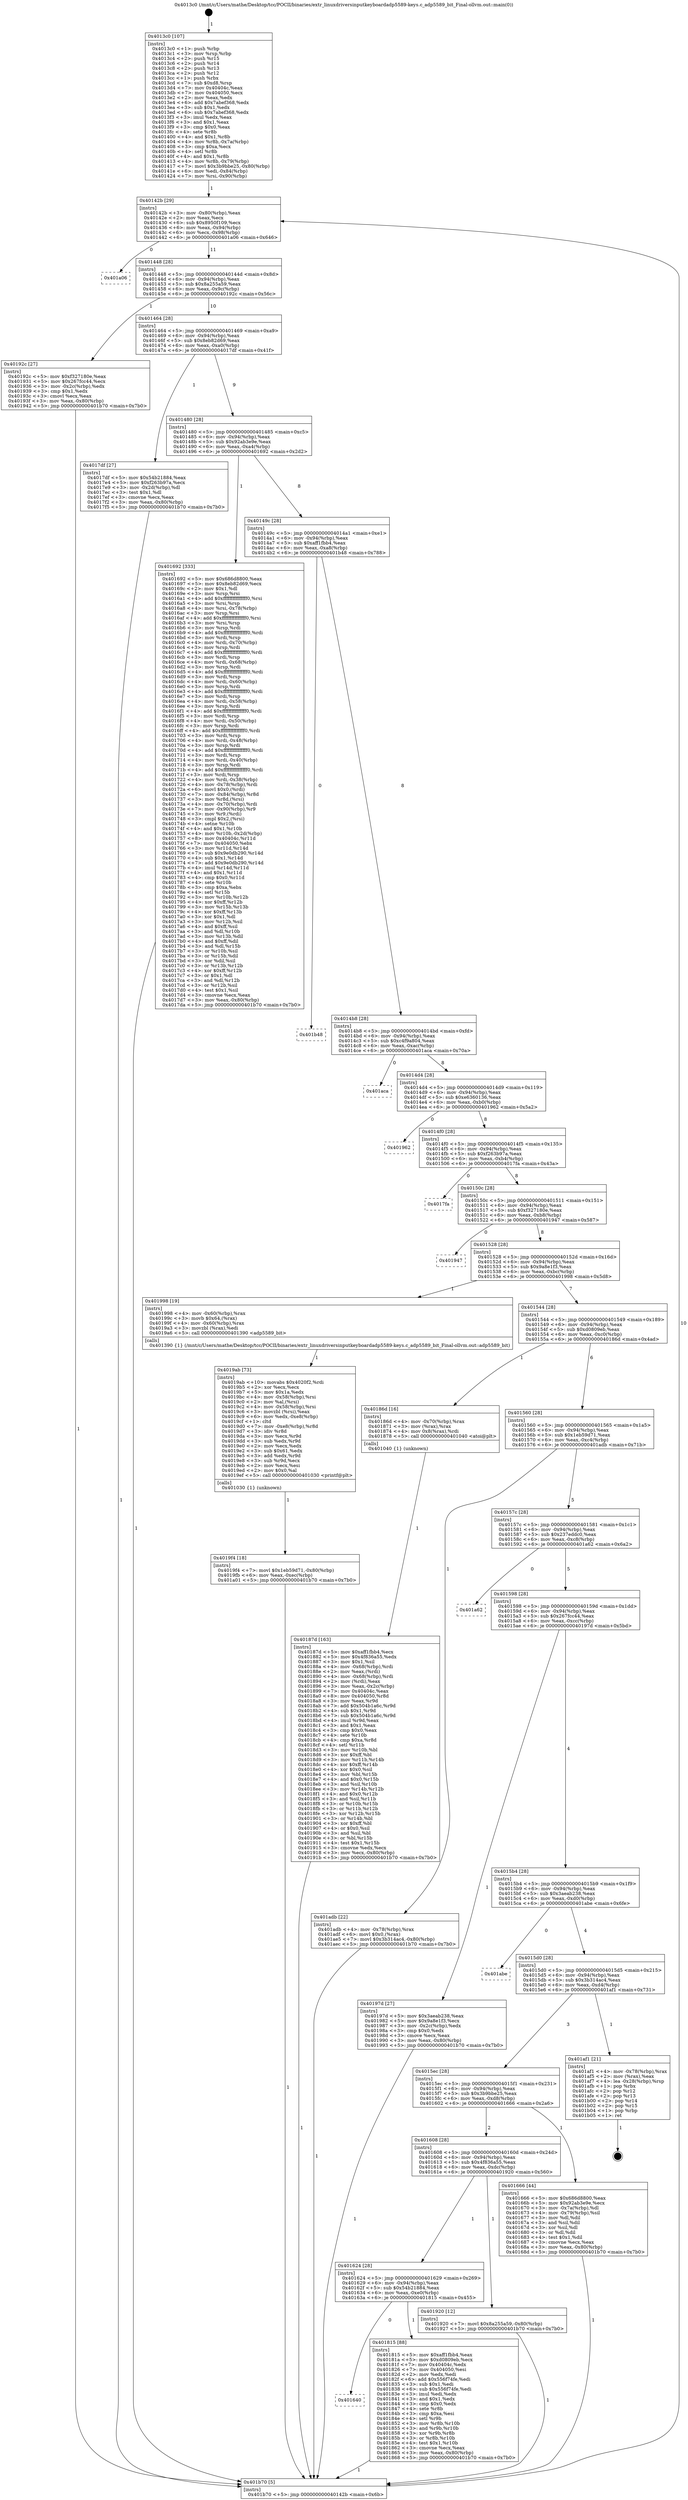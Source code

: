 digraph "0x4013c0" {
  label = "0x4013c0 (/mnt/c/Users/mathe/Desktop/tcc/POCII/binaries/extr_linuxdriversinputkeyboardadp5589-keys.c_adp5589_bit_Final-ollvm.out::main(0))"
  labelloc = "t"
  node[shape=record]

  Entry [label="",width=0.3,height=0.3,shape=circle,fillcolor=black,style=filled]
  "0x40142b" [label="{
     0x40142b [29]\l
     | [instrs]\l
     &nbsp;&nbsp;0x40142b \<+3\>: mov -0x80(%rbp),%eax\l
     &nbsp;&nbsp;0x40142e \<+2\>: mov %eax,%ecx\l
     &nbsp;&nbsp;0x401430 \<+6\>: sub $0x8950f109,%ecx\l
     &nbsp;&nbsp;0x401436 \<+6\>: mov %eax,-0x94(%rbp)\l
     &nbsp;&nbsp;0x40143c \<+6\>: mov %ecx,-0x98(%rbp)\l
     &nbsp;&nbsp;0x401442 \<+6\>: je 0000000000401a06 \<main+0x646\>\l
  }"]
  "0x401a06" [label="{
     0x401a06\l
  }", style=dashed]
  "0x401448" [label="{
     0x401448 [28]\l
     | [instrs]\l
     &nbsp;&nbsp;0x401448 \<+5\>: jmp 000000000040144d \<main+0x8d\>\l
     &nbsp;&nbsp;0x40144d \<+6\>: mov -0x94(%rbp),%eax\l
     &nbsp;&nbsp;0x401453 \<+5\>: sub $0x8a255a59,%eax\l
     &nbsp;&nbsp;0x401458 \<+6\>: mov %eax,-0x9c(%rbp)\l
     &nbsp;&nbsp;0x40145e \<+6\>: je 000000000040192c \<main+0x56c\>\l
  }"]
  Exit [label="",width=0.3,height=0.3,shape=circle,fillcolor=black,style=filled,peripheries=2]
  "0x40192c" [label="{
     0x40192c [27]\l
     | [instrs]\l
     &nbsp;&nbsp;0x40192c \<+5\>: mov $0xf327180e,%eax\l
     &nbsp;&nbsp;0x401931 \<+5\>: mov $0x267fcc44,%ecx\l
     &nbsp;&nbsp;0x401936 \<+3\>: mov -0x2c(%rbp),%edx\l
     &nbsp;&nbsp;0x401939 \<+3\>: cmp $0x1,%edx\l
     &nbsp;&nbsp;0x40193c \<+3\>: cmovl %ecx,%eax\l
     &nbsp;&nbsp;0x40193f \<+3\>: mov %eax,-0x80(%rbp)\l
     &nbsp;&nbsp;0x401942 \<+5\>: jmp 0000000000401b70 \<main+0x7b0\>\l
  }"]
  "0x401464" [label="{
     0x401464 [28]\l
     | [instrs]\l
     &nbsp;&nbsp;0x401464 \<+5\>: jmp 0000000000401469 \<main+0xa9\>\l
     &nbsp;&nbsp;0x401469 \<+6\>: mov -0x94(%rbp),%eax\l
     &nbsp;&nbsp;0x40146f \<+5\>: sub $0x8eb82d69,%eax\l
     &nbsp;&nbsp;0x401474 \<+6\>: mov %eax,-0xa0(%rbp)\l
     &nbsp;&nbsp;0x40147a \<+6\>: je 00000000004017df \<main+0x41f\>\l
  }"]
  "0x4019f4" [label="{
     0x4019f4 [18]\l
     | [instrs]\l
     &nbsp;&nbsp;0x4019f4 \<+7\>: movl $0x1eb59d71,-0x80(%rbp)\l
     &nbsp;&nbsp;0x4019fb \<+6\>: mov %eax,-0xec(%rbp)\l
     &nbsp;&nbsp;0x401a01 \<+5\>: jmp 0000000000401b70 \<main+0x7b0\>\l
  }"]
  "0x4017df" [label="{
     0x4017df [27]\l
     | [instrs]\l
     &nbsp;&nbsp;0x4017df \<+5\>: mov $0x54b21884,%eax\l
     &nbsp;&nbsp;0x4017e4 \<+5\>: mov $0xf263b97a,%ecx\l
     &nbsp;&nbsp;0x4017e9 \<+3\>: mov -0x2d(%rbp),%dl\l
     &nbsp;&nbsp;0x4017ec \<+3\>: test $0x1,%dl\l
     &nbsp;&nbsp;0x4017ef \<+3\>: cmovne %ecx,%eax\l
     &nbsp;&nbsp;0x4017f2 \<+3\>: mov %eax,-0x80(%rbp)\l
     &nbsp;&nbsp;0x4017f5 \<+5\>: jmp 0000000000401b70 \<main+0x7b0\>\l
  }"]
  "0x401480" [label="{
     0x401480 [28]\l
     | [instrs]\l
     &nbsp;&nbsp;0x401480 \<+5\>: jmp 0000000000401485 \<main+0xc5\>\l
     &nbsp;&nbsp;0x401485 \<+6\>: mov -0x94(%rbp),%eax\l
     &nbsp;&nbsp;0x40148b \<+5\>: sub $0x92ab3e9e,%eax\l
     &nbsp;&nbsp;0x401490 \<+6\>: mov %eax,-0xa4(%rbp)\l
     &nbsp;&nbsp;0x401496 \<+6\>: je 0000000000401692 \<main+0x2d2\>\l
  }"]
  "0x4019ab" [label="{
     0x4019ab [73]\l
     | [instrs]\l
     &nbsp;&nbsp;0x4019ab \<+10\>: movabs $0x4020f2,%rdi\l
     &nbsp;&nbsp;0x4019b5 \<+2\>: xor %ecx,%ecx\l
     &nbsp;&nbsp;0x4019b7 \<+5\>: mov $0x1a,%edx\l
     &nbsp;&nbsp;0x4019bc \<+4\>: mov -0x58(%rbp),%rsi\l
     &nbsp;&nbsp;0x4019c0 \<+2\>: mov %al,(%rsi)\l
     &nbsp;&nbsp;0x4019c2 \<+4\>: mov -0x58(%rbp),%rsi\l
     &nbsp;&nbsp;0x4019c6 \<+3\>: movzbl (%rsi),%eax\l
     &nbsp;&nbsp;0x4019c9 \<+6\>: mov %edx,-0xe8(%rbp)\l
     &nbsp;&nbsp;0x4019cf \<+1\>: cltd\l
     &nbsp;&nbsp;0x4019d0 \<+7\>: mov -0xe8(%rbp),%r8d\l
     &nbsp;&nbsp;0x4019d7 \<+3\>: idiv %r8d\l
     &nbsp;&nbsp;0x4019da \<+3\>: mov %ecx,%r9d\l
     &nbsp;&nbsp;0x4019dd \<+3\>: sub %edx,%r9d\l
     &nbsp;&nbsp;0x4019e0 \<+2\>: mov %ecx,%edx\l
     &nbsp;&nbsp;0x4019e2 \<+3\>: sub $0x61,%edx\l
     &nbsp;&nbsp;0x4019e5 \<+3\>: add %edx,%r9d\l
     &nbsp;&nbsp;0x4019e8 \<+3\>: sub %r9d,%ecx\l
     &nbsp;&nbsp;0x4019eb \<+2\>: mov %ecx,%esi\l
     &nbsp;&nbsp;0x4019ed \<+2\>: mov $0x0,%al\l
     &nbsp;&nbsp;0x4019ef \<+5\>: call 0000000000401030 \<printf@plt\>\l
     | [calls]\l
     &nbsp;&nbsp;0x401030 \{1\} (unknown)\l
  }"]
  "0x401692" [label="{
     0x401692 [333]\l
     | [instrs]\l
     &nbsp;&nbsp;0x401692 \<+5\>: mov $0x686d8800,%eax\l
     &nbsp;&nbsp;0x401697 \<+5\>: mov $0x8eb82d69,%ecx\l
     &nbsp;&nbsp;0x40169c \<+2\>: mov $0x1,%dl\l
     &nbsp;&nbsp;0x40169e \<+3\>: mov %rsp,%rsi\l
     &nbsp;&nbsp;0x4016a1 \<+4\>: add $0xfffffffffffffff0,%rsi\l
     &nbsp;&nbsp;0x4016a5 \<+3\>: mov %rsi,%rsp\l
     &nbsp;&nbsp;0x4016a8 \<+4\>: mov %rsi,-0x78(%rbp)\l
     &nbsp;&nbsp;0x4016ac \<+3\>: mov %rsp,%rsi\l
     &nbsp;&nbsp;0x4016af \<+4\>: add $0xfffffffffffffff0,%rsi\l
     &nbsp;&nbsp;0x4016b3 \<+3\>: mov %rsi,%rsp\l
     &nbsp;&nbsp;0x4016b6 \<+3\>: mov %rsp,%rdi\l
     &nbsp;&nbsp;0x4016b9 \<+4\>: add $0xfffffffffffffff0,%rdi\l
     &nbsp;&nbsp;0x4016bd \<+3\>: mov %rdi,%rsp\l
     &nbsp;&nbsp;0x4016c0 \<+4\>: mov %rdi,-0x70(%rbp)\l
     &nbsp;&nbsp;0x4016c4 \<+3\>: mov %rsp,%rdi\l
     &nbsp;&nbsp;0x4016c7 \<+4\>: add $0xfffffffffffffff0,%rdi\l
     &nbsp;&nbsp;0x4016cb \<+3\>: mov %rdi,%rsp\l
     &nbsp;&nbsp;0x4016ce \<+4\>: mov %rdi,-0x68(%rbp)\l
     &nbsp;&nbsp;0x4016d2 \<+3\>: mov %rsp,%rdi\l
     &nbsp;&nbsp;0x4016d5 \<+4\>: add $0xfffffffffffffff0,%rdi\l
     &nbsp;&nbsp;0x4016d9 \<+3\>: mov %rdi,%rsp\l
     &nbsp;&nbsp;0x4016dc \<+4\>: mov %rdi,-0x60(%rbp)\l
     &nbsp;&nbsp;0x4016e0 \<+3\>: mov %rsp,%rdi\l
     &nbsp;&nbsp;0x4016e3 \<+4\>: add $0xfffffffffffffff0,%rdi\l
     &nbsp;&nbsp;0x4016e7 \<+3\>: mov %rdi,%rsp\l
     &nbsp;&nbsp;0x4016ea \<+4\>: mov %rdi,-0x58(%rbp)\l
     &nbsp;&nbsp;0x4016ee \<+3\>: mov %rsp,%rdi\l
     &nbsp;&nbsp;0x4016f1 \<+4\>: add $0xfffffffffffffff0,%rdi\l
     &nbsp;&nbsp;0x4016f5 \<+3\>: mov %rdi,%rsp\l
     &nbsp;&nbsp;0x4016f8 \<+4\>: mov %rdi,-0x50(%rbp)\l
     &nbsp;&nbsp;0x4016fc \<+3\>: mov %rsp,%rdi\l
     &nbsp;&nbsp;0x4016ff \<+4\>: add $0xfffffffffffffff0,%rdi\l
     &nbsp;&nbsp;0x401703 \<+3\>: mov %rdi,%rsp\l
     &nbsp;&nbsp;0x401706 \<+4\>: mov %rdi,-0x48(%rbp)\l
     &nbsp;&nbsp;0x40170a \<+3\>: mov %rsp,%rdi\l
     &nbsp;&nbsp;0x40170d \<+4\>: add $0xfffffffffffffff0,%rdi\l
     &nbsp;&nbsp;0x401711 \<+3\>: mov %rdi,%rsp\l
     &nbsp;&nbsp;0x401714 \<+4\>: mov %rdi,-0x40(%rbp)\l
     &nbsp;&nbsp;0x401718 \<+3\>: mov %rsp,%rdi\l
     &nbsp;&nbsp;0x40171b \<+4\>: add $0xfffffffffffffff0,%rdi\l
     &nbsp;&nbsp;0x40171f \<+3\>: mov %rdi,%rsp\l
     &nbsp;&nbsp;0x401722 \<+4\>: mov %rdi,-0x38(%rbp)\l
     &nbsp;&nbsp;0x401726 \<+4\>: mov -0x78(%rbp),%rdi\l
     &nbsp;&nbsp;0x40172a \<+6\>: movl $0x0,(%rdi)\l
     &nbsp;&nbsp;0x401730 \<+7\>: mov -0x84(%rbp),%r8d\l
     &nbsp;&nbsp;0x401737 \<+3\>: mov %r8d,(%rsi)\l
     &nbsp;&nbsp;0x40173a \<+4\>: mov -0x70(%rbp),%rdi\l
     &nbsp;&nbsp;0x40173e \<+7\>: mov -0x90(%rbp),%r9\l
     &nbsp;&nbsp;0x401745 \<+3\>: mov %r9,(%rdi)\l
     &nbsp;&nbsp;0x401748 \<+3\>: cmpl $0x2,(%rsi)\l
     &nbsp;&nbsp;0x40174b \<+4\>: setne %r10b\l
     &nbsp;&nbsp;0x40174f \<+4\>: and $0x1,%r10b\l
     &nbsp;&nbsp;0x401753 \<+4\>: mov %r10b,-0x2d(%rbp)\l
     &nbsp;&nbsp;0x401757 \<+8\>: mov 0x40404c,%r11d\l
     &nbsp;&nbsp;0x40175f \<+7\>: mov 0x404050,%ebx\l
     &nbsp;&nbsp;0x401766 \<+3\>: mov %r11d,%r14d\l
     &nbsp;&nbsp;0x401769 \<+7\>: sub $0x9e0db290,%r14d\l
     &nbsp;&nbsp;0x401770 \<+4\>: sub $0x1,%r14d\l
     &nbsp;&nbsp;0x401774 \<+7\>: add $0x9e0db290,%r14d\l
     &nbsp;&nbsp;0x40177b \<+4\>: imul %r14d,%r11d\l
     &nbsp;&nbsp;0x40177f \<+4\>: and $0x1,%r11d\l
     &nbsp;&nbsp;0x401783 \<+4\>: cmp $0x0,%r11d\l
     &nbsp;&nbsp;0x401787 \<+4\>: sete %r10b\l
     &nbsp;&nbsp;0x40178b \<+3\>: cmp $0xa,%ebx\l
     &nbsp;&nbsp;0x40178e \<+4\>: setl %r15b\l
     &nbsp;&nbsp;0x401792 \<+3\>: mov %r10b,%r12b\l
     &nbsp;&nbsp;0x401795 \<+4\>: xor $0xff,%r12b\l
     &nbsp;&nbsp;0x401799 \<+3\>: mov %r15b,%r13b\l
     &nbsp;&nbsp;0x40179c \<+4\>: xor $0xff,%r13b\l
     &nbsp;&nbsp;0x4017a0 \<+3\>: xor $0x1,%dl\l
     &nbsp;&nbsp;0x4017a3 \<+3\>: mov %r12b,%sil\l
     &nbsp;&nbsp;0x4017a6 \<+4\>: and $0xff,%sil\l
     &nbsp;&nbsp;0x4017aa \<+3\>: and %dl,%r10b\l
     &nbsp;&nbsp;0x4017ad \<+3\>: mov %r13b,%dil\l
     &nbsp;&nbsp;0x4017b0 \<+4\>: and $0xff,%dil\l
     &nbsp;&nbsp;0x4017b4 \<+3\>: and %dl,%r15b\l
     &nbsp;&nbsp;0x4017b7 \<+3\>: or %r10b,%sil\l
     &nbsp;&nbsp;0x4017ba \<+3\>: or %r15b,%dil\l
     &nbsp;&nbsp;0x4017bd \<+3\>: xor %dil,%sil\l
     &nbsp;&nbsp;0x4017c0 \<+3\>: or %r13b,%r12b\l
     &nbsp;&nbsp;0x4017c3 \<+4\>: xor $0xff,%r12b\l
     &nbsp;&nbsp;0x4017c7 \<+3\>: or $0x1,%dl\l
     &nbsp;&nbsp;0x4017ca \<+3\>: and %dl,%r12b\l
     &nbsp;&nbsp;0x4017cd \<+3\>: or %r12b,%sil\l
     &nbsp;&nbsp;0x4017d0 \<+4\>: test $0x1,%sil\l
     &nbsp;&nbsp;0x4017d4 \<+3\>: cmovne %ecx,%eax\l
     &nbsp;&nbsp;0x4017d7 \<+3\>: mov %eax,-0x80(%rbp)\l
     &nbsp;&nbsp;0x4017da \<+5\>: jmp 0000000000401b70 \<main+0x7b0\>\l
  }"]
  "0x40149c" [label="{
     0x40149c [28]\l
     | [instrs]\l
     &nbsp;&nbsp;0x40149c \<+5\>: jmp 00000000004014a1 \<main+0xe1\>\l
     &nbsp;&nbsp;0x4014a1 \<+6\>: mov -0x94(%rbp),%eax\l
     &nbsp;&nbsp;0x4014a7 \<+5\>: sub $0xaff1fbb4,%eax\l
     &nbsp;&nbsp;0x4014ac \<+6\>: mov %eax,-0xa8(%rbp)\l
     &nbsp;&nbsp;0x4014b2 \<+6\>: je 0000000000401b48 \<main+0x788\>\l
  }"]
  "0x40187d" [label="{
     0x40187d [163]\l
     | [instrs]\l
     &nbsp;&nbsp;0x40187d \<+5\>: mov $0xaff1fbb4,%ecx\l
     &nbsp;&nbsp;0x401882 \<+5\>: mov $0x4f836a55,%edx\l
     &nbsp;&nbsp;0x401887 \<+3\>: mov $0x1,%sil\l
     &nbsp;&nbsp;0x40188a \<+4\>: mov -0x68(%rbp),%rdi\l
     &nbsp;&nbsp;0x40188e \<+2\>: mov %eax,(%rdi)\l
     &nbsp;&nbsp;0x401890 \<+4\>: mov -0x68(%rbp),%rdi\l
     &nbsp;&nbsp;0x401894 \<+2\>: mov (%rdi),%eax\l
     &nbsp;&nbsp;0x401896 \<+3\>: mov %eax,-0x2c(%rbp)\l
     &nbsp;&nbsp;0x401899 \<+7\>: mov 0x40404c,%eax\l
     &nbsp;&nbsp;0x4018a0 \<+8\>: mov 0x404050,%r8d\l
     &nbsp;&nbsp;0x4018a8 \<+3\>: mov %eax,%r9d\l
     &nbsp;&nbsp;0x4018ab \<+7\>: add $0x504b1a6c,%r9d\l
     &nbsp;&nbsp;0x4018b2 \<+4\>: sub $0x1,%r9d\l
     &nbsp;&nbsp;0x4018b6 \<+7\>: sub $0x504b1a6c,%r9d\l
     &nbsp;&nbsp;0x4018bd \<+4\>: imul %r9d,%eax\l
     &nbsp;&nbsp;0x4018c1 \<+3\>: and $0x1,%eax\l
     &nbsp;&nbsp;0x4018c4 \<+3\>: cmp $0x0,%eax\l
     &nbsp;&nbsp;0x4018c7 \<+4\>: sete %r10b\l
     &nbsp;&nbsp;0x4018cb \<+4\>: cmp $0xa,%r8d\l
     &nbsp;&nbsp;0x4018cf \<+4\>: setl %r11b\l
     &nbsp;&nbsp;0x4018d3 \<+3\>: mov %r10b,%bl\l
     &nbsp;&nbsp;0x4018d6 \<+3\>: xor $0xff,%bl\l
     &nbsp;&nbsp;0x4018d9 \<+3\>: mov %r11b,%r14b\l
     &nbsp;&nbsp;0x4018dc \<+4\>: xor $0xff,%r14b\l
     &nbsp;&nbsp;0x4018e0 \<+4\>: xor $0x0,%sil\l
     &nbsp;&nbsp;0x4018e4 \<+3\>: mov %bl,%r15b\l
     &nbsp;&nbsp;0x4018e7 \<+4\>: and $0x0,%r15b\l
     &nbsp;&nbsp;0x4018eb \<+3\>: and %sil,%r10b\l
     &nbsp;&nbsp;0x4018ee \<+3\>: mov %r14b,%r12b\l
     &nbsp;&nbsp;0x4018f1 \<+4\>: and $0x0,%r12b\l
     &nbsp;&nbsp;0x4018f5 \<+3\>: and %sil,%r11b\l
     &nbsp;&nbsp;0x4018f8 \<+3\>: or %r10b,%r15b\l
     &nbsp;&nbsp;0x4018fb \<+3\>: or %r11b,%r12b\l
     &nbsp;&nbsp;0x4018fe \<+3\>: xor %r12b,%r15b\l
     &nbsp;&nbsp;0x401901 \<+3\>: or %r14b,%bl\l
     &nbsp;&nbsp;0x401904 \<+3\>: xor $0xff,%bl\l
     &nbsp;&nbsp;0x401907 \<+4\>: or $0x0,%sil\l
     &nbsp;&nbsp;0x40190b \<+3\>: and %sil,%bl\l
     &nbsp;&nbsp;0x40190e \<+3\>: or %bl,%r15b\l
     &nbsp;&nbsp;0x401911 \<+4\>: test $0x1,%r15b\l
     &nbsp;&nbsp;0x401915 \<+3\>: cmovne %edx,%ecx\l
     &nbsp;&nbsp;0x401918 \<+3\>: mov %ecx,-0x80(%rbp)\l
     &nbsp;&nbsp;0x40191b \<+5\>: jmp 0000000000401b70 \<main+0x7b0\>\l
  }"]
  "0x401b48" [label="{
     0x401b48\l
  }", style=dashed]
  "0x4014b8" [label="{
     0x4014b8 [28]\l
     | [instrs]\l
     &nbsp;&nbsp;0x4014b8 \<+5\>: jmp 00000000004014bd \<main+0xfd\>\l
     &nbsp;&nbsp;0x4014bd \<+6\>: mov -0x94(%rbp),%eax\l
     &nbsp;&nbsp;0x4014c3 \<+5\>: sub $0xc4f9a804,%eax\l
     &nbsp;&nbsp;0x4014c8 \<+6\>: mov %eax,-0xac(%rbp)\l
     &nbsp;&nbsp;0x4014ce \<+6\>: je 0000000000401aca \<main+0x70a\>\l
  }"]
  "0x401640" [label="{
     0x401640\l
  }", style=dashed]
  "0x401aca" [label="{
     0x401aca\l
  }", style=dashed]
  "0x4014d4" [label="{
     0x4014d4 [28]\l
     | [instrs]\l
     &nbsp;&nbsp;0x4014d4 \<+5\>: jmp 00000000004014d9 \<main+0x119\>\l
     &nbsp;&nbsp;0x4014d9 \<+6\>: mov -0x94(%rbp),%eax\l
     &nbsp;&nbsp;0x4014df \<+5\>: sub $0xe6360136,%eax\l
     &nbsp;&nbsp;0x4014e4 \<+6\>: mov %eax,-0xb0(%rbp)\l
     &nbsp;&nbsp;0x4014ea \<+6\>: je 0000000000401962 \<main+0x5a2\>\l
  }"]
  "0x401815" [label="{
     0x401815 [88]\l
     | [instrs]\l
     &nbsp;&nbsp;0x401815 \<+5\>: mov $0xaff1fbb4,%eax\l
     &nbsp;&nbsp;0x40181a \<+5\>: mov $0xd0809eb,%ecx\l
     &nbsp;&nbsp;0x40181f \<+7\>: mov 0x40404c,%edx\l
     &nbsp;&nbsp;0x401826 \<+7\>: mov 0x404050,%esi\l
     &nbsp;&nbsp;0x40182d \<+2\>: mov %edx,%edi\l
     &nbsp;&nbsp;0x40182f \<+6\>: add $0x556f74fe,%edi\l
     &nbsp;&nbsp;0x401835 \<+3\>: sub $0x1,%edi\l
     &nbsp;&nbsp;0x401838 \<+6\>: sub $0x556f74fe,%edi\l
     &nbsp;&nbsp;0x40183e \<+3\>: imul %edi,%edx\l
     &nbsp;&nbsp;0x401841 \<+3\>: and $0x1,%edx\l
     &nbsp;&nbsp;0x401844 \<+3\>: cmp $0x0,%edx\l
     &nbsp;&nbsp;0x401847 \<+4\>: sete %r8b\l
     &nbsp;&nbsp;0x40184b \<+3\>: cmp $0xa,%esi\l
     &nbsp;&nbsp;0x40184e \<+4\>: setl %r9b\l
     &nbsp;&nbsp;0x401852 \<+3\>: mov %r8b,%r10b\l
     &nbsp;&nbsp;0x401855 \<+3\>: and %r9b,%r10b\l
     &nbsp;&nbsp;0x401858 \<+3\>: xor %r9b,%r8b\l
     &nbsp;&nbsp;0x40185b \<+3\>: or %r8b,%r10b\l
     &nbsp;&nbsp;0x40185e \<+4\>: test $0x1,%r10b\l
     &nbsp;&nbsp;0x401862 \<+3\>: cmovne %ecx,%eax\l
     &nbsp;&nbsp;0x401865 \<+3\>: mov %eax,-0x80(%rbp)\l
     &nbsp;&nbsp;0x401868 \<+5\>: jmp 0000000000401b70 \<main+0x7b0\>\l
  }"]
  "0x401962" [label="{
     0x401962\l
  }", style=dashed]
  "0x4014f0" [label="{
     0x4014f0 [28]\l
     | [instrs]\l
     &nbsp;&nbsp;0x4014f0 \<+5\>: jmp 00000000004014f5 \<main+0x135\>\l
     &nbsp;&nbsp;0x4014f5 \<+6\>: mov -0x94(%rbp),%eax\l
     &nbsp;&nbsp;0x4014fb \<+5\>: sub $0xf263b97a,%eax\l
     &nbsp;&nbsp;0x401500 \<+6\>: mov %eax,-0xb4(%rbp)\l
     &nbsp;&nbsp;0x401506 \<+6\>: je 00000000004017fa \<main+0x43a\>\l
  }"]
  "0x401624" [label="{
     0x401624 [28]\l
     | [instrs]\l
     &nbsp;&nbsp;0x401624 \<+5\>: jmp 0000000000401629 \<main+0x269\>\l
     &nbsp;&nbsp;0x401629 \<+6\>: mov -0x94(%rbp),%eax\l
     &nbsp;&nbsp;0x40162f \<+5\>: sub $0x54b21884,%eax\l
     &nbsp;&nbsp;0x401634 \<+6\>: mov %eax,-0xe0(%rbp)\l
     &nbsp;&nbsp;0x40163a \<+6\>: je 0000000000401815 \<main+0x455\>\l
  }"]
  "0x4017fa" [label="{
     0x4017fa\l
  }", style=dashed]
  "0x40150c" [label="{
     0x40150c [28]\l
     | [instrs]\l
     &nbsp;&nbsp;0x40150c \<+5\>: jmp 0000000000401511 \<main+0x151\>\l
     &nbsp;&nbsp;0x401511 \<+6\>: mov -0x94(%rbp),%eax\l
     &nbsp;&nbsp;0x401517 \<+5\>: sub $0xf327180e,%eax\l
     &nbsp;&nbsp;0x40151c \<+6\>: mov %eax,-0xb8(%rbp)\l
     &nbsp;&nbsp;0x401522 \<+6\>: je 0000000000401947 \<main+0x587\>\l
  }"]
  "0x401920" [label="{
     0x401920 [12]\l
     | [instrs]\l
     &nbsp;&nbsp;0x401920 \<+7\>: movl $0x8a255a59,-0x80(%rbp)\l
     &nbsp;&nbsp;0x401927 \<+5\>: jmp 0000000000401b70 \<main+0x7b0\>\l
  }"]
  "0x401947" [label="{
     0x401947\l
  }", style=dashed]
  "0x401528" [label="{
     0x401528 [28]\l
     | [instrs]\l
     &nbsp;&nbsp;0x401528 \<+5\>: jmp 000000000040152d \<main+0x16d\>\l
     &nbsp;&nbsp;0x40152d \<+6\>: mov -0x94(%rbp),%eax\l
     &nbsp;&nbsp;0x401533 \<+5\>: sub $0x9a8e1f3,%eax\l
     &nbsp;&nbsp;0x401538 \<+6\>: mov %eax,-0xbc(%rbp)\l
     &nbsp;&nbsp;0x40153e \<+6\>: je 0000000000401998 \<main+0x5d8\>\l
  }"]
  "0x4013c0" [label="{
     0x4013c0 [107]\l
     | [instrs]\l
     &nbsp;&nbsp;0x4013c0 \<+1\>: push %rbp\l
     &nbsp;&nbsp;0x4013c1 \<+3\>: mov %rsp,%rbp\l
     &nbsp;&nbsp;0x4013c4 \<+2\>: push %r15\l
     &nbsp;&nbsp;0x4013c6 \<+2\>: push %r14\l
     &nbsp;&nbsp;0x4013c8 \<+2\>: push %r13\l
     &nbsp;&nbsp;0x4013ca \<+2\>: push %r12\l
     &nbsp;&nbsp;0x4013cc \<+1\>: push %rbx\l
     &nbsp;&nbsp;0x4013cd \<+7\>: sub $0xd8,%rsp\l
     &nbsp;&nbsp;0x4013d4 \<+7\>: mov 0x40404c,%eax\l
     &nbsp;&nbsp;0x4013db \<+7\>: mov 0x404050,%ecx\l
     &nbsp;&nbsp;0x4013e2 \<+2\>: mov %eax,%edx\l
     &nbsp;&nbsp;0x4013e4 \<+6\>: add $0x7abef368,%edx\l
     &nbsp;&nbsp;0x4013ea \<+3\>: sub $0x1,%edx\l
     &nbsp;&nbsp;0x4013ed \<+6\>: sub $0x7abef368,%edx\l
     &nbsp;&nbsp;0x4013f3 \<+3\>: imul %edx,%eax\l
     &nbsp;&nbsp;0x4013f6 \<+3\>: and $0x1,%eax\l
     &nbsp;&nbsp;0x4013f9 \<+3\>: cmp $0x0,%eax\l
     &nbsp;&nbsp;0x4013fc \<+4\>: sete %r8b\l
     &nbsp;&nbsp;0x401400 \<+4\>: and $0x1,%r8b\l
     &nbsp;&nbsp;0x401404 \<+4\>: mov %r8b,-0x7a(%rbp)\l
     &nbsp;&nbsp;0x401408 \<+3\>: cmp $0xa,%ecx\l
     &nbsp;&nbsp;0x40140b \<+4\>: setl %r8b\l
     &nbsp;&nbsp;0x40140f \<+4\>: and $0x1,%r8b\l
     &nbsp;&nbsp;0x401413 \<+4\>: mov %r8b,-0x79(%rbp)\l
     &nbsp;&nbsp;0x401417 \<+7\>: movl $0x3b9bbe25,-0x80(%rbp)\l
     &nbsp;&nbsp;0x40141e \<+6\>: mov %edi,-0x84(%rbp)\l
     &nbsp;&nbsp;0x401424 \<+7\>: mov %rsi,-0x90(%rbp)\l
  }"]
  "0x401998" [label="{
     0x401998 [19]\l
     | [instrs]\l
     &nbsp;&nbsp;0x401998 \<+4\>: mov -0x60(%rbp),%rax\l
     &nbsp;&nbsp;0x40199c \<+3\>: movb $0x64,(%rax)\l
     &nbsp;&nbsp;0x40199f \<+4\>: mov -0x60(%rbp),%rax\l
     &nbsp;&nbsp;0x4019a3 \<+3\>: movzbl (%rax),%edi\l
     &nbsp;&nbsp;0x4019a6 \<+5\>: call 0000000000401390 \<adp5589_bit\>\l
     | [calls]\l
     &nbsp;&nbsp;0x401390 \{1\} (/mnt/c/Users/mathe/Desktop/tcc/POCII/binaries/extr_linuxdriversinputkeyboardadp5589-keys.c_adp5589_bit_Final-ollvm.out::adp5589_bit)\l
  }"]
  "0x401544" [label="{
     0x401544 [28]\l
     | [instrs]\l
     &nbsp;&nbsp;0x401544 \<+5\>: jmp 0000000000401549 \<main+0x189\>\l
     &nbsp;&nbsp;0x401549 \<+6\>: mov -0x94(%rbp),%eax\l
     &nbsp;&nbsp;0x40154f \<+5\>: sub $0xd0809eb,%eax\l
     &nbsp;&nbsp;0x401554 \<+6\>: mov %eax,-0xc0(%rbp)\l
     &nbsp;&nbsp;0x40155a \<+6\>: je 000000000040186d \<main+0x4ad\>\l
  }"]
  "0x401b70" [label="{
     0x401b70 [5]\l
     | [instrs]\l
     &nbsp;&nbsp;0x401b70 \<+5\>: jmp 000000000040142b \<main+0x6b\>\l
  }"]
  "0x40186d" [label="{
     0x40186d [16]\l
     | [instrs]\l
     &nbsp;&nbsp;0x40186d \<+4\>: mov -0x70(%rbp),%rax\l
     &nbsp;&nbsp;0x401871 \<+3\>: mov (%rax),%rax\l
     &nbsp;&nbsp;0x401874 \<+4\>: mov 0x8(%rax),%rdi\l
     &nbsp;&nbsp;0x401878 \<+5\>: call 0000000000401040 \<atoi@plt\>\l
     | [calls]\l
     &nbsp;&nbsp;0x401040 \{1\} (unknown)\l
  }"]
  "0x401560" [label="{
     0x401560 [28]\l
     | [instrs]\l
     &nbsp;&nbsp;0x401560 \<+5\>: jmp 0000000000401565 \<main+0x1a5\>\l
     &nbsp;&nbsp;0x401565 \<+6\>: mov -0x94(%rbp),%eax\l
     &nbsp;&nbsp;0x40156b \<+5\>: sub $0x1eb59d71,%eax\l
     &nbsp;&nbsp;0x401570 \<+6\>: mov %eax,-0xc4(%rbp)\l
     &nbsp;&nbsp;0x401576 \<+6\>: je 0000000000401adb \<main+0x71b\>\l
  }"]
  "0x401608" [label="{
     0x401608 [28]\l
     | [instrs]\l
     &nbsp;&nbsp;0x401608 \<+5\>: jmp 000000000040160d \<main+0x24d\>\l
     &nbsp;&nbsp;0x40160d \<+6\>: mov -0x94(%rbp),%eax\l
     &nbsp;&nbsp;0x401613 \<+5\>: sub $0x4f836a55,%eax\l
     &nbsp;&nbsp;0x401618 \<+6\>: mov %eax,-0xdc(%rbp)\l
     &nbsp;&nbsp;0x40161e \<+6\>: je 0000000000401920 \<main+0x560\>\l
  }"]
  "0x401adb" [label="{
     0x401adb [22]\l
     | [instrs]\l
     &nbsp;&nbsp;0x401adb \<+4\>: mov -0x78(%rbp),%rax\l
     &nbsp;&nbsp;0x401adf \<+6\>: movl $0x0,(%rax)\l
     &nbsp;&nbsp;0x401ae5 \<+7\>: movl $0x3b314ac4,-0x80(%rbp)\l
     &nbsp;&nbsp;0x401aec \<+5\>: jmp 0000000000401b70 \<main+0x7b0\>\l
  }"]
  "0x40157c" [label="{
     0x40157c [28]\l
     | [instrs]\l
     &nbsp;&nbsp;0x40157c \<+5\>: jmp 0000000000401581 \<main+0x1c1\>\l
     &nbsp;&nbsp;0x401581 \<+6\>: mov -0x94(%rbp),%eax\l
     &nbsp;&nbsp;0x401587 \<+5\>: sub $0x237eddc0,%eax\l
     &nbsp;&nbsp;0x40158c \<+6\>: mov %eax,-0xc8(%rbp)\l
     &nbsp;&nbsp;0x401592 \<+6\>: je 0000000000401a62 \<main+0x6a2\>\l
  }"]
  "0x401666" [label="{
     0x401666 [44]\l
     | [instrs]\l
     &nbsp;&nbsp;0x401666 \<+5\>: mov $0x686d8800,%eax\l
     &nbsp;&nbsp;0x40166b \<+5\>: mov $0x92ab3e9e,%ecx\l
     &nbsp;&nbsp;0x401670 \<+3\>: mov -0x7a(%rbp),%dl\l
     &nbsp;&nbsp;0x401673 \<+4\>: mov -0x79(%rbp),%sil\l
     &nbsp;&nbsp;0x401677 \<+3\>: mov %dl,%dil\l
     &nbsp;&nbsp;0x40167a \<+3\>: and %sil,%dil\l
     &nbsp;&nbsp;0x40167d \<+3\>: xor %sil,%dl\l
     &nbsp;&nbsp;0x401680 \<+3\>: or %dl,%dil\l
     &nbsp;&nbsp;0x401683 \<+4\>: test $0x1,%dil\l
     &nbsp;&nbsp;0x401687 \<+3\>: cmovne %ecx,%eax\l
     &nbsp;&nbsp;0x40168a \<+3\>: mov %eax,-0x80(%rbp)\l
     &nbsp;&nbsp;0x40168d \<+5\>: jmp 0000000000401b70 \<main+0x7b0\>\l
  }"]
  "0x401a62" [label="{
     0x401a62\l
  }", style=dashed]
  "0x401598" [label="{
     0x401598 [28]\l
     | [instrs]\l
     &nbsp;&nbsp;0x401598 \<+5\>: jmp 000000000040159d \<main+0x1dd\>\l
     &nbsp;&nbsp;0x40159d \<+6\>: mov -0x94(%rbp),%eax\l
     &nbsp;&nbsp;0x4015a3 \<+5\>: sub $0x267fcc44,%eax\l
     &nbsp;&nbsp;0x4015a8 \<+6\>: mov %eax,-0xcc(%rbp)\l
     &nbsp;&nbsp;0x4015ae \<+6\>: je 000000000040197d \<main+0x5bd\>\l
  }"]
  "0x4015ec" [label="{
     0x4015ec [28]\l
     | [instrs]\l
     &nbsp;&nbsp;0x4015ec \<+5\>: jmp 00000000004015f1 \<main+0x231\>\l
     &nbsp;&nbsp;0x4015f1 \<+6\>: mov -0x94(%rbp),%eax\l
     &nbsp;&nbsp;0x4015f7 \<+5\>: sub $0x3b9bbe25,%eax\l
     &nbsp;&nbsp;0x4015fc \<+6\>: mov %eax,-0xd8(%rbp)\l
     &nbsp;&nbsp;0x401602 \<+6\>: je 0000000000401666 \<main+0x2a6\>\l
  }"]
  "0x40197d" [label="{
     0x40197d [27]\l
     | [instrs]\l
     &nbsp;&nbsp;0x40197d \<+5\>: mov $0x3aeab238,%eax\l
     &nbsp;&nbsp;0x401982 \<+5\>: mov $0x9a8e1f3,%ecx\l
     &nbsp;&nbsp;0x401987 \<+3\>: mov -0x2c(%rbp),%edx\l
     &nbsp;&nbsp;0x40198a \<+3\>: cmp $0x0,%edx\l
     &nbsp;&nbsp;0x40198d \<+3\>: cmove %ecx,%eax\l
     &nbsp;&nbsp;0x401990 \<+3\>: mov %eax,-0x80(%rbp)\l
     &nbsp;&nbsp;0x401993 \<+5\>: jmp 0000000000401b70 \<main+0x7b0\>\l
  }"]
  "0x4015b4" [label="{
     0x4015b4 [28]\l
     | [instrs]\l
     &nbsp;&nbsp;0x4015b4 \<+5\>: jmp 00000000004015b9 \<main+0x1f9\>\l
     &nbsp;&nbsp;0x4015b9 \<+6\>: mov -0x94(%rbp),%eax\l
     &nbsp;&nbsp;0x4015bf \<+5\>: sub $0x3aeab238,%eax\l
     &nbsp;&nbsp;0x4015c4 \<+6\>: mov %eax,-0xd0(%rbp)\l
     &nbsp;&nbsp;0x4015ca \<+6\>: je 0000000000401abe \<main+0x6fe\>\l
  }"]
  "0x401af1" [label="{
     0x401af1 [21]\l
     | [instrs]\l
     &nbsp;&nbsp;0x401af1 \<+4\>: mov -0x78(%rbp),%rax\l
     &nbsp;&nbsp;0x401af5 \<+2\>: mov (%rax),%eax\l
     &nbsp;&nbsp;0x401af7 \<+4\>: lea -0x28(%rbp),%rsp\l
     &nbsp;&nbsp;0x401afb \<+1\>: pop %rbx\l
     &nbsp;&nbsp;0x401afc \<+2\>: pop %r12\l
     &nbsp;&nbsp;0x401afe \<+2\>: pop %r13\l
     &nbsp;&nbsp;0x401b00 \<+2\>: pop %r14\l
     &nbsp;&nbsp;0x401b02 \<+2\>: pop %r15\l
     &nbsp;&nbsp;0x401b04 \<+1\>: pop %rbp\l
     &nbsp;&nbsp;0x401b05 \<+1\>: ret\l
  }"]
  "0x401abe" [label="{
     0x401abe\l
  }", style=dashed]
  "0x4015d0" [label="{
     0x4015d0 [28]\l
     | [instrs]\l
     &nbsp;&nbsp;0x4015d0 \<+5\>: jmp 00000000004015d5 \<main+0x215\>\l
     &nbsp;&nbsp;0x4015d5 \<+6\>: mov -0x94(%rbp),%eax\l
     &nbsp;&nbsp;0x4015db \<+5\>: sub $0x3b314ac4,%eax\l
     &nbsp;&nbsp;0x4015e0 \<+6\>: mov %eax,-0xd4(%rbp)\l
     &nbsp;&nbsp;0x4015e6 \<+6\>: je 0000000000401af1 \<main+0x731\>\l
  }"]
  Entry -> "0x4013c0" [label=" 1"]
  "0x40142b" -> "0x401a06" [label=" 0"]
  "0x40142b" -> "0x401448" [label=" 11"]
  "0x401af1" -> Exit [label=" 1"]
  "0x401448" -> "0x40192c" [label=" 1"]
  "0x401448" -> "0x401464" [label=" 10"]
  "0x401adb" -> "0x401b70" [label=" 1"]
  "0x401464" -> "0x4017df" [label=" 1"]
  "0x401464" -> "0x401480" [label=" 9"]
  "0x4019f4" -> "0x401b70" [label=" 1"]
  "0x401480" -> "0x401692" [label=" 1"]
  "0x401480" -> "0x40149c" [label=" 8"]
  "0x4019ab" -> "0x4019f4" [label=" 1"]
  "0x40149c" -> "0x401b48" [label=" 0"]
  "0x40149c" -> "0x4014b8" [label=" 8"]
  "0x401998" -> "0x4019ab" [label=" 1"]
  "0x4014b8" -> "0x401aca" [label=" 0"]
  "0x4014b8" -> "0x4014d4" [label=" 8"]
  "0x40197d" -> "0x401b70" [label=" 1"]
  "0x4014d4" -> "0x401962" [label=" 0"]
  "0x4014d4" -> "0x4014f0" [label=" 8"]
  "0x40192c" -> "0x401b70" [label=" 1"]
  "0x4014f0" -> "0x4017fa" [label=" 0"]
  "0x4014f0" -> "0x40150c" [label=" 8"]
  "0x40187d" -> "0x401b70" [label=" 1"]
  "0x40150c" -> "0x401947" [label=" 0"]
  "0x40150c" -> "0x401528" [label=" 8"]
  "0x40186d" -> "0x40187d" [label=" 1"]
  "0x401528" -> "0x401998" [label=" 1"]
  "0x401528" -> "0x401544" [label=" 7"]
  "0x401624" -> "0x401815" [label=" 1"]
  "0x401544" -> "0x40186d" [label=" 1"]
  "0x401544" -> "0x401560" [label=" 6"]
  "0x401920" -> "0x401b70" [label=" 1"]
  "0x401560" -> "0x401adb" [label=" 1"]
  "0x401560" -> "0x40157c" [label=" 5"]
  "0x401608" -> "0x401624" [label=" 1"]
  "0x40157c" -> "0x401a62" [label=" 0"]
  "0x40157c" -> "0x401598" [label=" 5"]
  "0x401608" -> "0x401920" [label=" 1"]
  "0x401598" -> "0x40197d" [label=" 1"]
  "0x401598" -> "0x4015b4" [label=" 4"]
  "0x4017df" -> "0x401b70" [label=" 1"]
  "0x4015b4" -> "0x401abe" [label=" 0"]
  "0x4015b4" -> "0x4015d0" [label=" 4"]
  "0x401692" -> "0x401b70" [label=" 1"]
  "0x4015d0" -> "0x401af1" [label=" 1"]
  "0x4015d0" -> "0x4015ec" [label=" 3"]
  "0x401815" -> "0x401b70" [label=" 1"]
  "0x4015ec" -> "0x401666" [label=" 1"]
  "0x4015ec" -> "0x401608" [label=" 2"]
  "0x401666" -> "0x401b70" [label=" 1"]
  "0x4013c0" -> "0x40142b" [label=" 1"]
  "0x401b70" -> "0x40142b" [label=" 10"]
  "0x401624" -> "0x401640" [label=" 0"]
}
